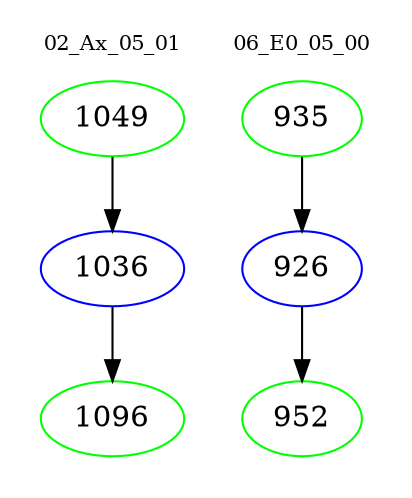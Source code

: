 digraph{
subgraph cluster_0 {
color = white
label = "02_Ax_05_01";
fontsize=10;
T0_1049 [label="1049", color="green"]
T0_1049 -> T0_1036 [color="black"]
T0_1036 [label="1036", color="blue"]
T0_1036 -> T0_1096 [color="black"]
T0_1096 [label="1096", color="green"]
}
subgraph cluster_1 {
color = white
label = "06_E0_05_00";
fontsize=10;
T1_935 [label="935", color="green"]
T1_935 -> T1_926 [color="black"]
T1_926 [label="926", color="blue"]
T1_926 -> T1_952 [color="black"]
T1_952 [label="952", color="green"]
}
}
